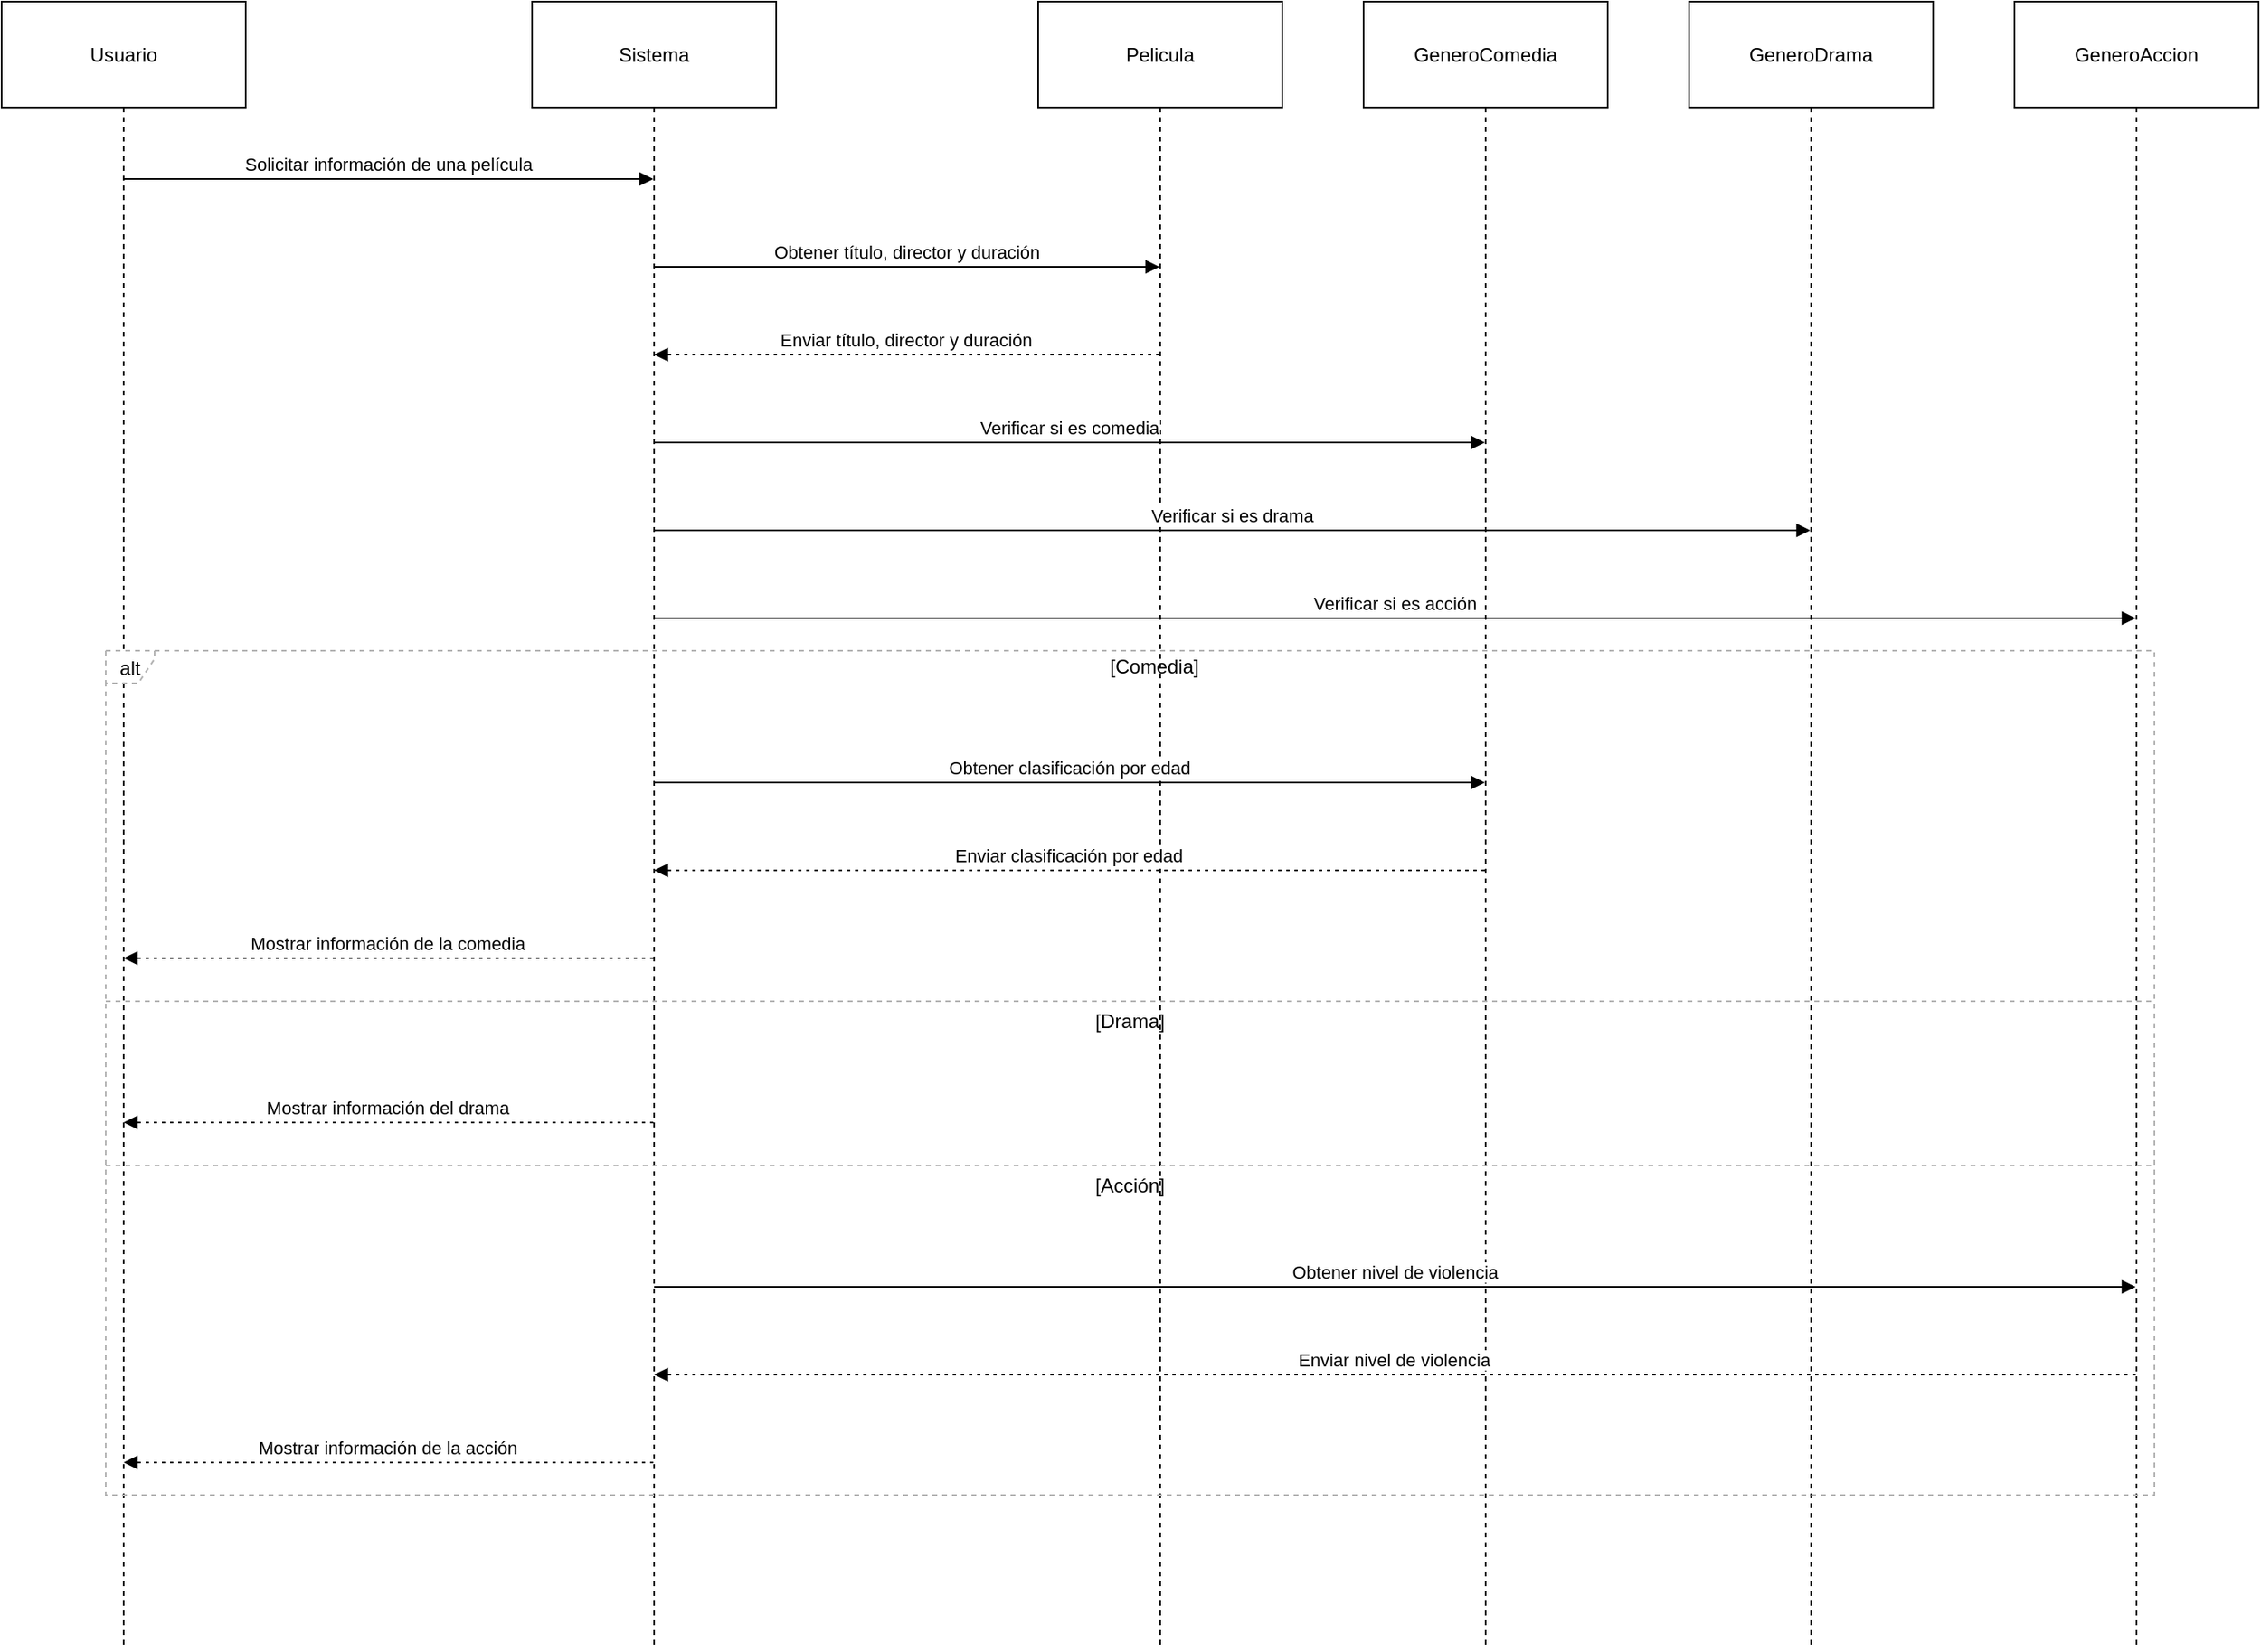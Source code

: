 <mxfile version="27.0.5">
  <diagram name="Página-1" id="Ld0rpmJCdQcsTcE4sLeB">
    <mxGraphModel dx="1240" dy="580" grid="1" gridSize="10" guides="1" tooltips="1" connect="1" arrows="1" fold="1" page="1" pageScale="1" pageWidth="827" pageHeight="1169" math="0" shadow="0">
      <root>
        <mxCell id="0" />
        <mxCell id="1" parent="0" />
        <mxCell id="2" value="Usuario" style="shape=umlLifeline;perimeter=lifelinePerimeter;whiteSpace=wrap;container=1;dropTarget=0;collapsible=0;recursiveResize=0;outlineConnect=0;portConstraint=eastwest;newEdgeStyle={&quot;edgeStyle&quot;:&quot;elbowEdgeStyle&quot;,&quot;elbow&quot;:&quot;vertical&quot;,&quot;curved&quot;:0,&quot;rounded&quot;:0};size=65;" parent="1" vertex="1">
          <mxGeometry width="150" height="1013" as="geometry" />
        </mxCell>
        <mxCell id="3" value="Sistema" style="shape=umlLifeline;perimeter=lifelinePerimeter;whiteSpace=wrap;container=1;dropTarget=0;collapsible=0;recursiveResize=0;outlineConnect=0;portConstraint=eastwest;newEdgeStyle={&quot;edgeStyle&quot;:&quot;elbowEdgeStyle&quot;,&quot;elbow&quot;:&quot;vertical&quot;,&quot;curved&quot;:0,&quot;rounded&quot;:0};size=65;" parent="1" vertex="1">
          <mxGeometry x="326" width="150" height="1013" as="geometry" />
        </mxCell>
        <mxCell id="4" value="Pelicula" style="shape=umlLifeline;perimeter=lifelinePerimeter;whiteSpace=wrap;container=1;dropTarget=0;collapsible=0;recursiveResize=0;outlineConnect=0;portConstraint=eastwest;newEdgeStyle={&quot;edgeStyle&quot;:&quot;elbowEdgeStyle&quot;,&quot;elbow&quot;:&quot;vertical&quot;,&quot;curved&quot;:0,&quot;rounded&quot;:0};size=65;" parent="1" vertex="1">
          <mxGeometry x="637" width="150" height="1013" as="geometry" />
        </mxCell>
        <mxCell id="5" value="GeneroComedia" style="shape=umlLifeline;perimeter=lifelinePerimeter;whiteSpace=wrap;container=1;dropTarget=0;collapsible=0;recursiveResize=0;outlineConnect=0;portConstraint=eastwest;newEdgeStyle={&quot;edgeStyle&quot;:&quot;elbowEdgeStyle&quot;,&quot;elbow&quot;:&quot;vertical&quot;,&quot;curved&quot;:0,&quot;rounded&quot;:0};size=65;" parent="1" vertex="1">
          <mxGeometry x="837" width="150" height="1013" as="geometry" />
        </mxCell>
        <mxCell id="6" value="GeneroDrama" style="shape=umlLifeline;perimeter=lifelinePerimeter;whiteSpace=wrap;container=1;dropTarget=0;collapsible=0;recursiveResize=0;outlineConnect=0;portConstraint=eastwest;newEdgeStyle={&quot;edgeStyle&quot;:&quot;elbowEdgeStyle&quot;,&quot;elbow&quot;:&quot;vertical&quot;,&quot;curved&quot;:0,&quot;rounded&quot;:0};size=65;" parent="1" vertex="1">
          <mxGeometry x="1037" width="150" height="1013" as="geometry" />
        </mxCell>
        <mxCell id="7" value="GeneroAccion" style="shape=umlLifeline;perimeter=lifelinePerimeter;whiteSpace=wrap;container=1;dropTarget=0;collapsible=0;recursiveResize=0;outlineConnect=0;portConstraint=eastwest;newEdgeStyle={&quot;edgeStyle&quot;:&quot;elbowEdgeStyle&quot;,&quot;elbow&quot;:&quot;vertical&quot;,&quot;curved&quot;:0,&quot;rounded&quot;:0};size=65;" parent="1" vertex="1">
          <mxGeometry x="1237" width="150" height="1013" as="geometry" />
        </mxCell>
        <mxCell id="8" value="alt" style="shape=umlFrame;dashed=1;pointerEvents=0;dropTarget=0;strokeColor=#B3B3B3;height=20;width=30" parent="1" vertex="1">
          <mxGeometry x="64" y="399" width="1259" height="519" as="geometry" />
        </mxCell>
        <mxCell id="9" value="[Comedia]" style="text;strokeColor=none;fillColor=none;align=center;verticalAlign=middle;whiteSpace=wrap;" parent="8" vertex="1">
          <mxGeometry x="30" width="1229" height="20" as="geometry" />
        </mxCell>
        <mxCell id="10" value="[Drama]" style="shape=line;dashed=1;whiteSpace=wrap;verticalAlign=top;labelPosition=center;verticalLabelPosition=middle;align=center;strokeColor=#B3B3B3;" parent="8" vertex="1">
          <mxGeometry y="214" width="1259" height="3" as="geometry" />
        </mxCell>
        <mxCell id="11" value="[Acción]" style="shape=line;dashed=1;whiteSpace=wrap;verticalAlign=top;labelPosition=center;verticalLabelPosition=middle;align=center;strokeColor=#B3B3B3;" parent="8" vertex="1">
          <mxGeometry y="315" width="1259" height="3" as="geometry" />
        </mxCell>
        <mxCell id="12" value="Solicitar información de una película" style="verticalAlign=bottom;edgeStyle=elbowEdgeStyle;elbow=vertical;curved=0;rounded=0;endArrow=block;" parent="1" source="2" target="3" edge="1">
          <mxGeometry relative="1" as="geometry">
            <Array as="points">
              <mxPoint x="247" y="109" />
            </Array>
          </mxGeometry>
        </mxCell>
        <mxCell id="13" value="Obtener título, director y duración" style="verticalAlign=bottom;edgeStyle=elbowEdgeStyle;elbow=vertical;curved=0;rounded=0;endArrow=block;" parent="1" source="3" target="4" edge="1">
          <mxGeometry relative="1" as="geometry">
            <Array as="points">
              <mxPoint x="565" y="163" />
            </Array>
          </mxGeometry>
        </mxCell>
        <mxCell id="14" value="Enviar título, director y duración" style="verticalAlign=bottom;edgeStyle=elbowEdgeStyle;elbow=vertical;curved=0;rounded=0;dashed=1;dashPattern=2 3;endArrow=block;" parent="1" source="4" target="3" edge="1">
          <mxGeometry relative="1" as="geometry">
            <Array as="points">
              <mxPoint x="568" y="217" />
            </Array>
          </mxGeometry>
        </mxCell>
        <mxCell id="15" value="Verificar si es comedia" style="verticalAlign=bottom;edgeStyle=elbowEdgeStyle;elbow=vertical;curved=0;rounded=0;endArrow=block;" parent="1" source="3" target="5" edge="1">
          <mxGeometry relative="1" as="geometry">
            <Array as="points">
              <mxPoint x="665" y="271" />
            </Array>
          </mxGeometry>
        </mxCell>
        <mxCell id="16" value="Verificar si es drama" style="verticalAlign=bottom;edgeStyle=elbowEdgeStyle;elbow=vertical;curved=0;rounded=0;endArrow=block;" parent="1" source="3" target="6" edge="1">
          <mxGeometry relative="1" as="geometry">
            <Array as="points">
              <mxPoint x="765" y="325" />
            </Array>
          </mxGeometry>
        </mxCell>
        <mxCell id="17" value="Verificar si es acción" style="verticalAlign=bottom;edgeStyle=elbowEdgeStyle;elbow=vertical;curved=0;rounded=0;endArrow=block;" parent="1" source="3" target="7" edge="1">
          <mxGeometry relative="1" as="geometry">
            <Array as="points">
              <mxPoint x="865" y="379" />
            </Array>
          </mxGeometry>
        </mxCell>
        <mxCell id="18" value="Obtener clasificación por edad" style="verticalAlign=bottom;edgeStyle=elbowEdgeStyle;elbow=vertical;curved=0;rounded=0;endArrow=block;" parent="1" source="3" target="5" edge="1">
          <mxGeometry relative="1" as="geometry">
            <Array as="points">
              <mxPoint x="665" y="480" />
            </Array>
          </mxGeometry>
        </mxCell>
        <mxCell id="19" value="Enviar clasificación por edad" style="verticalAlign=bottom;edgeStyle=elbowEdgeStyle;elbow=vertical;curved=0;rounded=0;dashed=1;dashPattern=2 3;endArrow=block;" parent="1" source="5" target="3" edge="1">
          <mxGeometry relative="1" as="geometry">
            <Array as="points">
              <mxPoint x="668" y="534" />
            </Array>
          </mxGeometry>
        </mxCell>
        <mxCell id="20" value="Mostrar información de la comedia" style="verticalAlign=bottom;edgeStyle=elbowEdgeStyle;elbow=vertical;curved=0;rounded=0;dashed=1;dashPattern=2 3;endArrow=block;" parent="1" source="3" target="2" edge="1">
          <mxGeometry relative="1" as="geometry">
            <Array as="points">
              <mxPoint x="250" y="588" />
            </Array>
          </mxGeometry>
        </mxCell>
        <mxCell id="21" value="Mostrar información del drama" style="verticalAlign=bottom;edgeStyle=elbowEdgeStyle;elbow=vertical;curved=0;rounded=0;dashed=1;dashPattern=2 3;endArrow=block;" parent="1" source="3" target="2" edge="1">
          <mxGeometry relative="1" as="geometry">
            <Array as="points">
              <mxPoint x="250" y="689" />
            </Array>
          </mxGeometry>
        </mxCell>
        <mxCell id="22" value="Obtener nivel de violencia" style="verticalAlign=bottom;edgeStyle=elbowEdgeStyle;elbow=vertical;curved=0;rounded=0;endArrow=block;" parent="1" source="3" target="7" edge="1">
          <mxGeometry relative="1" as="geometry">
            <Array as="points">
              <mxPoint x="865" y="790" />
            </Array>
          </mxGeometry>
        </mxCell>
        <mxCell id="23" value="Enviar nivel de violencia" style="verticalAlign=bottom;edgeStyle=elbowEdgeStyle;elbow=vertical;curved=0;rounded=0;dashed=1;dashPattern=2 3;endArrow=block;" parent="1" source="7" target="3" edge="1">
          <mxGeometry relative="1" as="geometry">
            <Array as="points">
              <mxPoint x="868" y="844" />
            </Array>
          </mxGeometry>
        </mxCell>
        <mxCell id="24" value="Mostrar información de la acción" style="verticalAlign=bottom;edgeStyle=elbowEdgeStyle;elbow=vertical;curved=0;rounded=0;dashed=1;dashPattern=2 3;endArrow=block;" parent="1" source="3" target="2" edge="1">
          <mxGeometry relative="1" as="geometry">
            <Array as="points">
              <mxPoint x="250" y="898" />
            </Array>
          </mxGeometry>
        </mxCell>
      </root>
    </mxGraphModel>
  </diagram>
</mxfile>
